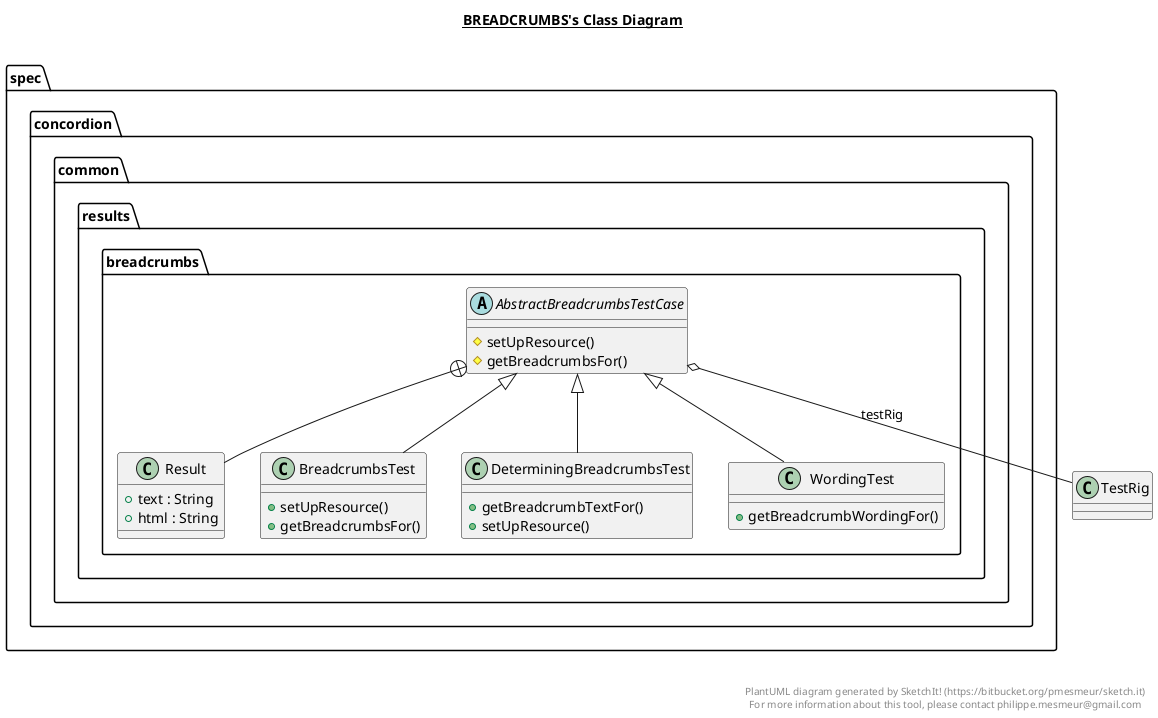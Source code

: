 @startuml

title __BREADCRUMBS's Class Diagram__\n

  package spec.concordion {
    package spec.concordion.common.results {
      package spec.concordion.common.results.breadcrumbs {
        abstract class AbstractBreadcrumbsTestCase {
            # setUpResource()
            # getBreadcrumbsFor()
        }
      }
    }
  }
  

  package spec.concordion {
    package spec.concordion.common.results {
      package spec.concordion.common.results.breadcrumbs {
        class Result {
            + text : String
            + html : String
        }
      }
    }
  }
  

  package spec.concordion {
    package spec.concordion.common.results {
      package spec.concordion.common.results.breadcrumbs {
        class BreadcrumbsTest {
            + setUpResource()
            + getBreadcrumbsFor()
        }
      }
    }
  }
  

  package spec.concordion {
    package spec.concordion.common.results {
      package spec.concordion.common.results.breadcrumbs {
        class DeterminingBreadcrumbsTest {
            + getBreadcrumbTextFor()
            + setUpResource()
        }
      }
    }
  }
  

  package spec.concordion {
    package spec.concordion.common.results {
      package spec.concordion.common.results.breadcrumbs {
        class WordingTest {
            + getBreadcrumbWordingFor()
        }
      }
    }
  }
  

  AbstractBreadcrumbsTestCase o-- TestRig : testRig
  AbstractBreadcrumbsTestCase +-down- Result
  BreadcrumbsTest -up-|> AbstractBreadcrumbsTestCase
  DeterminingBreadcrumbsTest -up-|> AbstractBreadcrumbsTestCase
  WordingTest -up-|> AbstractBreadcrumbsTestCase


right footer


PlantUML diagram generated by SketchIt! (https://bitbucket.org/pmesmeur/sketch.it)
For more information about this tool, please contact philippe.mesmeur@gmail.com
endfooter

@enduml
